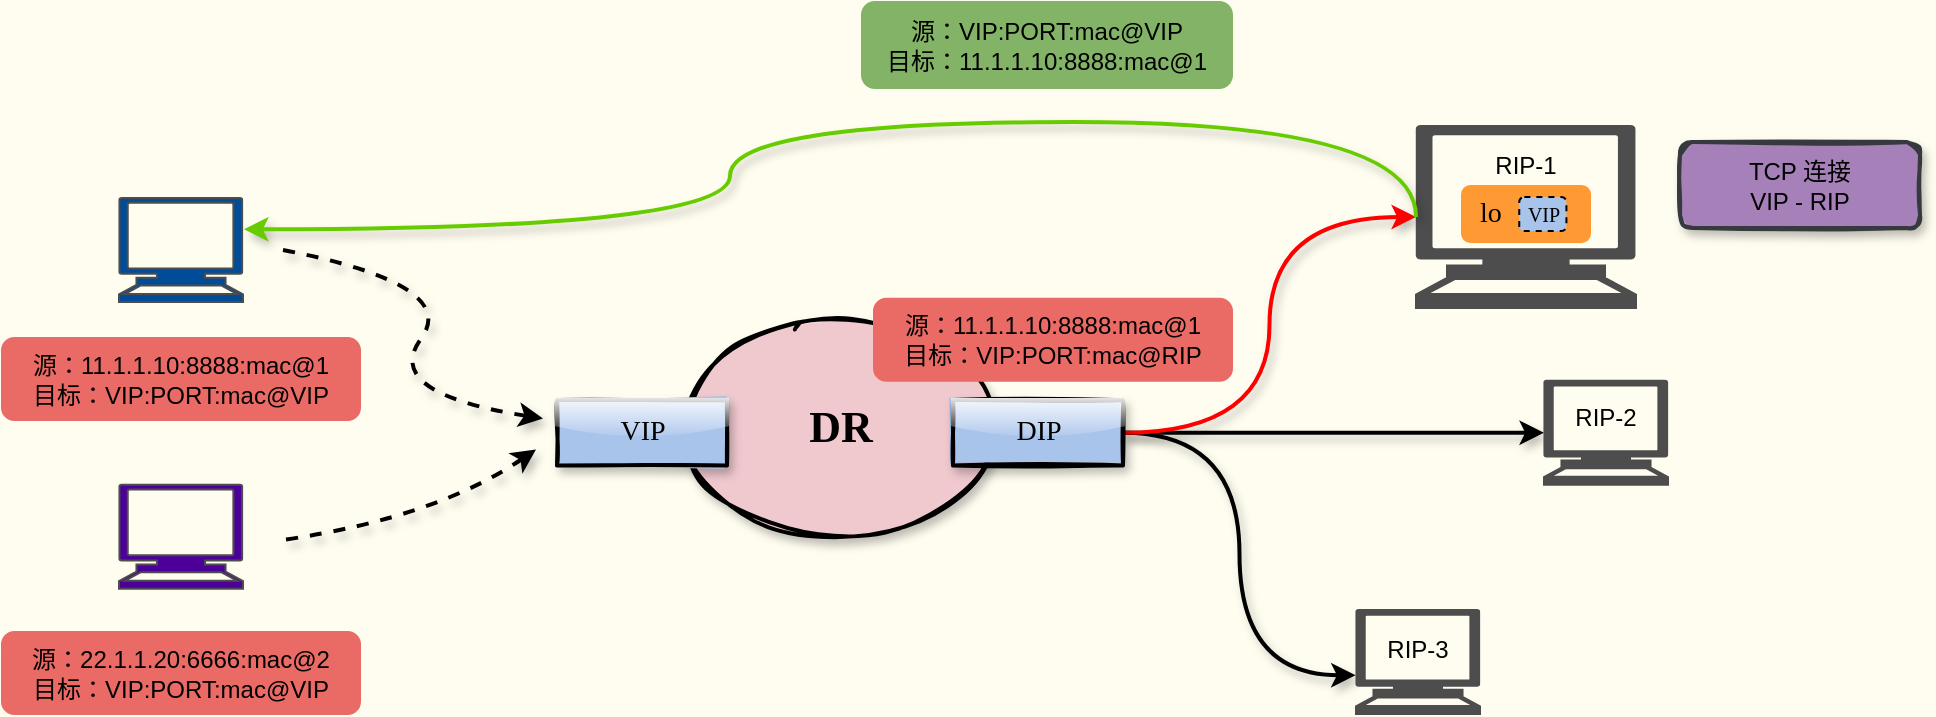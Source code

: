 <mxfile version="14.4.8" type="github">
  <diagram id="hrvEUlPZ7Sl5a-fx2PgV" name="第 1 页">
    <mxGraphModel dx="1252" dy="-271" grid="0" gridSize="10" guides="1" tooltips="1" connect="1" arrows="1" fold="1" page="1" pageScale="1" pageWidth="1169" pageHeight="827" background="#FFFDF0" math="0" shadow="0">
      <root>
        <mxCell id="0" />
        <mxCell id="1" parent="0" />
        <mxCell id="ESg7y5GwWMkOcSWc0D8r-2" style="edgeStyle=orthogonalEdgeStyle;rounded=0;orthogonalLoop=1;jettySize=auto;html=1;exitX=0.5;exitY=1;exitDx=0;exitDy=0;exitPerimeter=0;" edge="1" parent="1">
          <mxGeometry relative="1" as="geometry">
            <mxPoint x="265" y="1409.74" as="sourcePoint" />
            <mxPoint x="265" y="1409.74" as="targetPoint" />
          </mxGeometry>
        </mxCell>
        <mxCell id="ESg7y5GwWMkOcSWc0D8r-3" value="" style="curved=1;endArrow=classic;html=1;shadow=1;strokeWidth=2;dashed=1;" edge="1" parent="1">
          <mxGeometry width="50" height="50" relative="1" as="geometry">
            <mxPoint x="308.5" y="1245" as="sourcePoint" />
            <mxPoint x="438.5" y="1329.24" as="targetPoint" />
            <Array as="points">
              <mxPoint x="397.5" y="1262.24" />
              <mxPoint x="357.5" y="1316.49" />
            </Array>
          </mxGeometry>
        </mxCell>
        <mxCell id="ESg7y5GwWMkOcSWc0D8r-4" value="" style="curved=1;endArrow=classic;html=1;shadow=1;strokeWidth=2;dashed=1;" edge="1" parent="1">
          <mxGeometry width="50" height="50" relative="1" as="geometry">
            <mxPoint x="310" y="1389.74" as="sourcePoint" />
            <mxPoint x="435" y="1344.74" as="targetPoint" />
            <Array as="points">
              <mxPoint x="385" y="1378.74" />
            </Array>
          </mxGeometry>
        </mxCell>
        <mxCell id="ESg7y5GwWMkOcSWc0D8r-5" value="&lt;div style=&quot;font-family: &amp;#34;helvetica&amp;#34; ; font-size: 12px&quot;&gt;&lt;br&gt;&lt;/div&gt;" style="text;html=1;strokeColor=none;fillColor=none;align=center;verticalAlign=middle;whiteSpace=wrap;rounded=0;shadow=1;glass=1;sketch=1;fontFamily=Tahoma;fontSize=14;" vertex="1" parent="1">
          <mxGeometry x="174.5" y="1430.24" width="181" height="20" as="geometry" />
        </mxCell>
        <mxCell id="ESg7y5GwWMkOcSWc0D8r-6" value="&lt;b&gt;&lt;font style=&quot;font-size: 22px&quot;&gt;DR&lt;/font&gt;&lt;/b&gt;" style="ellipse;whiteSpace=wrap;html=1;shadow=1;glass=1;sketch=1;strokeWidth=2;fontFamily=Tahoma;fontSize=14;fillStyle=solid;fillColor=#f0c9cf;" vertex="1" parent="1">
          <mxGeometry x="508.5" y="1280.24" width="157" height="108" as="geometry" />
        </mxCell>
        <mxCell id="ESg7y5GwWMkOcSWc0D8r-7" value="VIP" style="rounded=0;whiteSpace=wrap;html=1;shadow=1;glass=1;sketch=1;strokeColor=#000000;strokeWidth=2;fontFamily=Tahoma;fontSize=14;fillStyle=solid;fillColor=#A9C4EB;" vertex="1" parent="1">
          <mxGeometry x="445.5" y="1320" width="85" height="32.75" as="geometry" />
        </mxCell>
        <mxCell id="ESg7y5GwWMkOcSWc0D8r-9" style="edgeStyle=orthogonalEdgeStyle;curved=1;sketch=0;orthogonalLoop=1;jettySize=auto;html=1;exitX=1;exitY=0.5;exitDx=0;exitDy=0;entryX=-0.003;entryY=0.627;entryDx=0;entryDy=0;entryPerimeter=0;shadow=1;strokeWidth=2;" edge="1" parent="1" source="ESg7y5GwWMkOcSWc0D8r-11" target="ESg7y5GwWMkOcSWc0D8r-15">
          <mxGeometry relative="1" as="geometry" />
        </mxCell>
        <mxCell id="ESg7y5GwWMkOcSWc0D8r-10" style="edgeStyle=orthogonalEdgeStyle;curved=1;sketch=0;orthogonalLoop=1;jettySize=auto;html=1;exitX=1;exitY=0.5;exitDx=0;exitDy=0;entryX=0;entryY=0.5;entryDx=0;entryDy=0;entryPerimeter=0;shadow=1;strokeWidth=2;" edge="1" parent="1" source="ESg7y5GwWMkOcSWc0D8r-11" target="ESg7y5GwWMkOcSWc0D8r-14">
          <mxGeometry relative="1" as="geometry" />
        </mxCell>
        <mxCell id="ESg7y5GwWMkOcSWc0D8r-43" style="edgeStyle=orthogonalEdgeStyle;curved=1;sketch=0;orthogonalLoop=1;jettySize=auto;html=1;exitX=1;exitY=0.5;exitDx=0;exitDy=0;entryX=0;entryY=0.5;entryDx=0;entryDy=0;entryPerimeter=0;shadow=1;strokeColor=#FF0000;strokeWidth=2;fontColor=#E6E6E6;" edge="1" parent="1" source="ESg7y5GwWMkOcSWc0D8r-11" target="ESg7y5GwWMkOcSWc0D8r-13">
          <mxGeometry relative="1" as="geometry" />
        </mxCell>
        <mxCell id="ESg7y5GwWMkOcSWc0D8r-11" value="DIP" style="rounded=0;whiteSpace=wrap;html=1;shadow=1;glass=1;sketch=1;strokeColor=#000000;strokeWidth=2;fontFamily=Tahoma;fontSize=14;fillStyle=solid;fillColor=#A9C4EB;" vertex="1" parent="1">
          <mxGeometry x="643.5" y="1320" width="85" height="32.75" as="geometry" />
        </mxCell>
        <mxCell id="ESg7y5GwWMkOcSWc0D8r-12" value="&lt;div style=&quot;font-family: &amp;#34;helvetica&amp;#34; ; font-size: 12px&quot;&gt;&lt;br&gt;&lt;/div&gt;" style="text;html=1;strokeColor=none;fillColor=none;align=center;verticalAlign=middle;whiteSpace=wrap;rounded=0;shadow=1;glass=1;sketch=1;fontFamily=Tahoma;fontSize=14;" vertex="1" parent="1">
          <mxGeometry x="187.5" y="1303.24" width="181" height="20" as="geometry" />
        </mxCell>
        <mxCell id="ESg7y5GwWMkOcSWc0D8r-14" value="" style="shape=mxgraph.signs.tech.computer;html=1;pointerEvents=1;verticalLabelPosition=bottom;verticalAlign=top;align=center;labelBackgroundColor=none;fontColor=#ffffff;fillColor=#4D4D4D;strokeColor=#4D4D4D;" vertex="1" parent="1">
          <mxGeometry x="939" y="1310.38" width="62" height="52" as="geometry" />
        </mxCell>
        <mxCell id="ESg7y5GwWMkOcSWc0D8r-15" value="" style="shape=mxgraph.signs.tech.computer;html=1;pointerEvents=1;verticalLabelPosition=bottom;verticalAlign=top;align=center;labelBackgroundColor=none;fontColor=#ffffff;fillColor=#4D4D4D;strokeColor=#4D4D4D;" vertex="1" parent="1">
          <mxGeometry x="845" y="1425" width="62" height="52" as="geometry" />
        </mxCell>
        <mxCell id="ESg7y5GwWMkOcSWc0D8r-17" value="&lt;span style=&quot;color: rgb(0, 0, 0); font-family: helvetica; font-size: 12px; font-style: normal; font-weight: 400; letter-spacing: normal; text-align: center; text-indent: 0px; text-transform: none; word-spacing: 0px; display: inline; float: none;&quot;&gt;RIP-2&lt;/span&gt;" style="text;html=1;strokeColor=none;fillColor=none;align=center;verticalAlign=middle;whiteSpace=wrap;rounded=0;labelBackgroundColor=none;" vertex="1" parent="1">
          <mxGeometry x="950" y="1319.38" width="40" height="20" as="geometry" />
        </mxCell>
        <mxCell id="ESg7y5GwWMkOcSWc0D8r-18" value="&lt;span style=&quot;color: rgb(0, 0, 0); font-family: helvetica; font-size: 12px; font-style: normal; font-weight: 400; letter-spacing: normal; text-align: center; text-indent: 0px; text-transform: none; word-spacing: 0px; display: inline; float: none;&quot;&gt;RIP-3&lt;/span&gt;" style="text;html=1;strokeColor=none;fillColor=none;align=center;verticalAlign=middle;whiteSpace=wrap;rounded=0;labelBackgroundColor=none;" vertex="1" parent="1">
          <mxGeometry x="856" y="1435" width="40" height="20" as="geometry" />
        </mxCell>
        <mxCell id="ESg7y5GwWMkOcSWc0D8r-19" value="源：&lt;span style=&quot;font-family: &amp;#34;helvetica&amp;#34;&quot;&gt;11.1.1.10:8888&lt;/span&gt;&lt;span style=&quot;font-family: &amp;#34;helvetica&amp;#34;&quot;&gt;:mac@1&lt;/span&gt;&lt;br&gt;目标：VIP:PORT:mac@R&lt;span style=&quot;font-family: &amp;#34;helvetica&amp;#34;&quot;&gt;IP&lt;/span&gt;" style="rounded=1;whiteSpace=wrap;html=1;fillColor=#EA6B66;strokeColor=#EA6B66;" vertex="1" parent="1">
          <mxGeometry x="604" y="1269.38" width="179" height="41" as="geometry" />
        </mxCell>
        <mxCell id="ESg7y5GwWMkOcSWc0D8r-21" value="" style="shape=mxgraph.signs.tech.computer;html=1;pointerEvents=1;verticalLabelPosition=bottom;verticalAlign=top;align=center;labelBackgroundColor=none;fontColor=#ffffff;strokeColor=#4D4D4D;fillColor=#004C99;" vertex="1" parent="1">
          <mxGeometry x="226.5" y="1219" width="62" height="52" as="geometry" />
        </mxCell>
        <mxCell id="ESg7y5GwWMkOcSWc0D8r-22" value="" style="shape=mxgraph.signs.tech.computer;html=1;pointerEvents=1;verticalLabelPosition=bottom;verticalAlign=top;align=center;labelBackgroundColor=none;fontColor=#ffffff;strokeColor=#4D4D4D;fillColor=#4C0099;" vertex="1" parent="1">
          <mxGeometry x="226.5" y="1362.38" width="62" height="52" as="geometry" />
        </mxCell>
        <mxCell id="ESg7y5GwWMkOcSWc0D8r-23" value="&lt;div style=&quot;font-family: &amp;#34;helvetica&amp;#34;&quot;&gt;源：11.1.1.10:8888:mac@1&lt;/div&gt;&lt;div style=&quot;font-family: &amp;#34;helvetica&amp;#34;&quot;&gt;目标：VIP:PORT:mac@VIP&lt;/div&gt;" style="rounded=1;whiteSpace=wrap;html=1;fillColor=#EA6B66;strokeColor=#EA6B66;" vertex="1" parent="1">
          <mxGeometry x="168" y="1289" width="179" height="41" as="geometry" />
        </mxCell>
        <mxCell id="ESg7y5GwWMkOcSWc0D8r-24" value="&lt;div style=&quot;font-family: &amp;#34;helvetica&amp;#34;&quot;&gt;&lt;div&gt;源：22.1.1.20:6666:mac@2&lt;/div&gt;目标：VIP:PORT:mac@VIP&lt;/div&gt;" style="rounded=1;whiteSpace=wrap;html=1;fillColor=#EA6B66;strokeColor=#EA6B66;" vertex="1" parent="1">
          <mxGeometry x="168" y="1436" width="179" height="41" as="geometry" />
        </mxCell>
        <mxCell id="ESg7y5GwWMkOcSWc0D8r-28" value="源：VIP:PORT:mac@VIP&lt;br&gt;目标：&lt;span style=&quot;font-family: &amp;#34;helvetica&amp;#34;&quot;&gt;11.1.1.10:8888:mac@1&lt;/span&gt;" style="rounded=1;whiteSpace=wrap;html=1;strokeColor=#82b366;fillColor=#82B366;" vertex="1" parent="1">
          <mxGeometry x="598" y="1121" width="185" height="43" as="geometry" />
        </mxCell>
        <mxCell id="ESg7y5GwWMkOcSWc0D8r-29" value="TCP 连接&lt;br&gt;VIP - RIP" style="rounded=1;whiteSpace=wrap;html=1;strokeWidth=2;glass=0;shadow=1;sketch=1;fillStyle=solid;strokeColor=#36393d;fillColor=#A680B8;" vertex="1" parent="1">
          <mxGeometry x="1007" y="1191" width="120" height="43" as="geometry" />
        </mxCell>
        <mxCell id="ESg7y5GwWMkOcSWc0D8r-42" value="" style="group" vertex="1" connectable="0" parent="1">
          <mxGeometry x="875" y="1183" width="110" height="91" as="geometry" />
        </mxCell>
        <mxCell id="ESg7y5GwWMkOcSWc0D8r-16" value="&lt;meta charset=&quot;utf-8&quot;&gt;&lt;span style=&quot;color: rgb(0, 0, 0); font-family: helvetica; font-size: 12px; font-style: normal; font-weight: 400; letter-spacing: normal; text-align: center; text-indent: 0px; text-transform: none; word-spacing: 0px; display: inline; float: none;&quot;&gt;RIP-1&lt;/span&gt;" style="text;html=1;strokeColor=none;fillColor=none;align=center;verticalAlign=middle;whiteSpace=wrap;rounded=0;labelBackgroundColor=none;" vertex="1" parent="ESg7y5GwWMkOcSWc0D8r-42">
          <mxGeometry x="35" y="10" width="40" height="20" as="geometry" />
        </mxCell>
        <mxCell id="ESg7y5GwWMkOcSWc0D8r-31" value="&amp;nbsp; lo" style="rounded=1;whiteSpace=wrap;html=1;shadow=0;glass=0;sketch=0;strokeWidth=1;fontFamily=Tahoma;fontSize=14;fillStyle=solid;align=left;fillColor=#FF9933;strokeColor=#FF9933;" vertex="1" parent="ESg7y5GwWMkOcSWc0D8r-42">
          <mxGeometry x="23" y="30" width="64" height="28" as="geometry" />
        </mxCell>
        <mxCell id="ESg7y5GwWMkOcSWc0D8r-39" value="&lt;font style=&quot;font-size: 10px&quot;&gt;VIP&lt;/font&gt;" style="rounded=1;whiteSpace=wrap;html=1;shadow=0;glass=0;sketch=0;strokeWidth=1;fontFamily=Tahoma;fontSize=14;fillStyle=solid;fillColor=#A9C4EB;dashed=1;" vertex="1" parent="ESg7y5GwWMkOcSWc0D8r-42">
          <mxGeometry x="51.632" y="35.5" width="23.579" height="17" as="geometry" />
        </mxCell>
        <mxCell id="ESg7y5GwWMkOcSWc0D8r-13" value="" style="shape=mxgraph.signs.tech.computer;html=1;pointerEvents=1;verticalLabelPosition=bottom;verticalAlign=top;align=center;labelBackgroundColor=none;fontColor=#ffffff;fillColor=#4D4D4D;strokeColor=#4D4D4D;" vertex="1" parent="ESg7y5GwWMkOcSWc0D8r-42">
          <mxGeometry width="110" height="91" as="geometry" />
        </mxCell>
        <mxCell id="ESg7y5GwWMkOcSWc0D8r-48" style="edgeStyle=orthogonalEdgeStyle;curved=1;sketch=0;orthogonalLoop=1;jettySize=auto;html=1;exitX=0;exitY=0.5;exitDx=0;exitDy=0;exitPerimeter=0;entryX=1.008;entryY=0.301;entryDx=0;entryDy=0;entryPerimeter=0;shadow=1;strokeWidth=2;fontColor=#E6E6E6;strokeColor=#66CC00;" edge="1" parent="1" source="ESg7y5GwWMkOcSWc0D8r-13" target="ESg7y5GwWMkOcSWc0D8r-21">
          <mxGeometry relative="1" as="geometry">
            <Array as="points">
              <mxPoint x="875" y="1181" />
              <mxPoint x="532" y="1181" />
              <mxPoint x="532" y="1235" />
            </Array>
          </mxGeometry>
        </mxCell>
      </root>
    </mxGraphModel>
  </diagram>
</mxfile>
